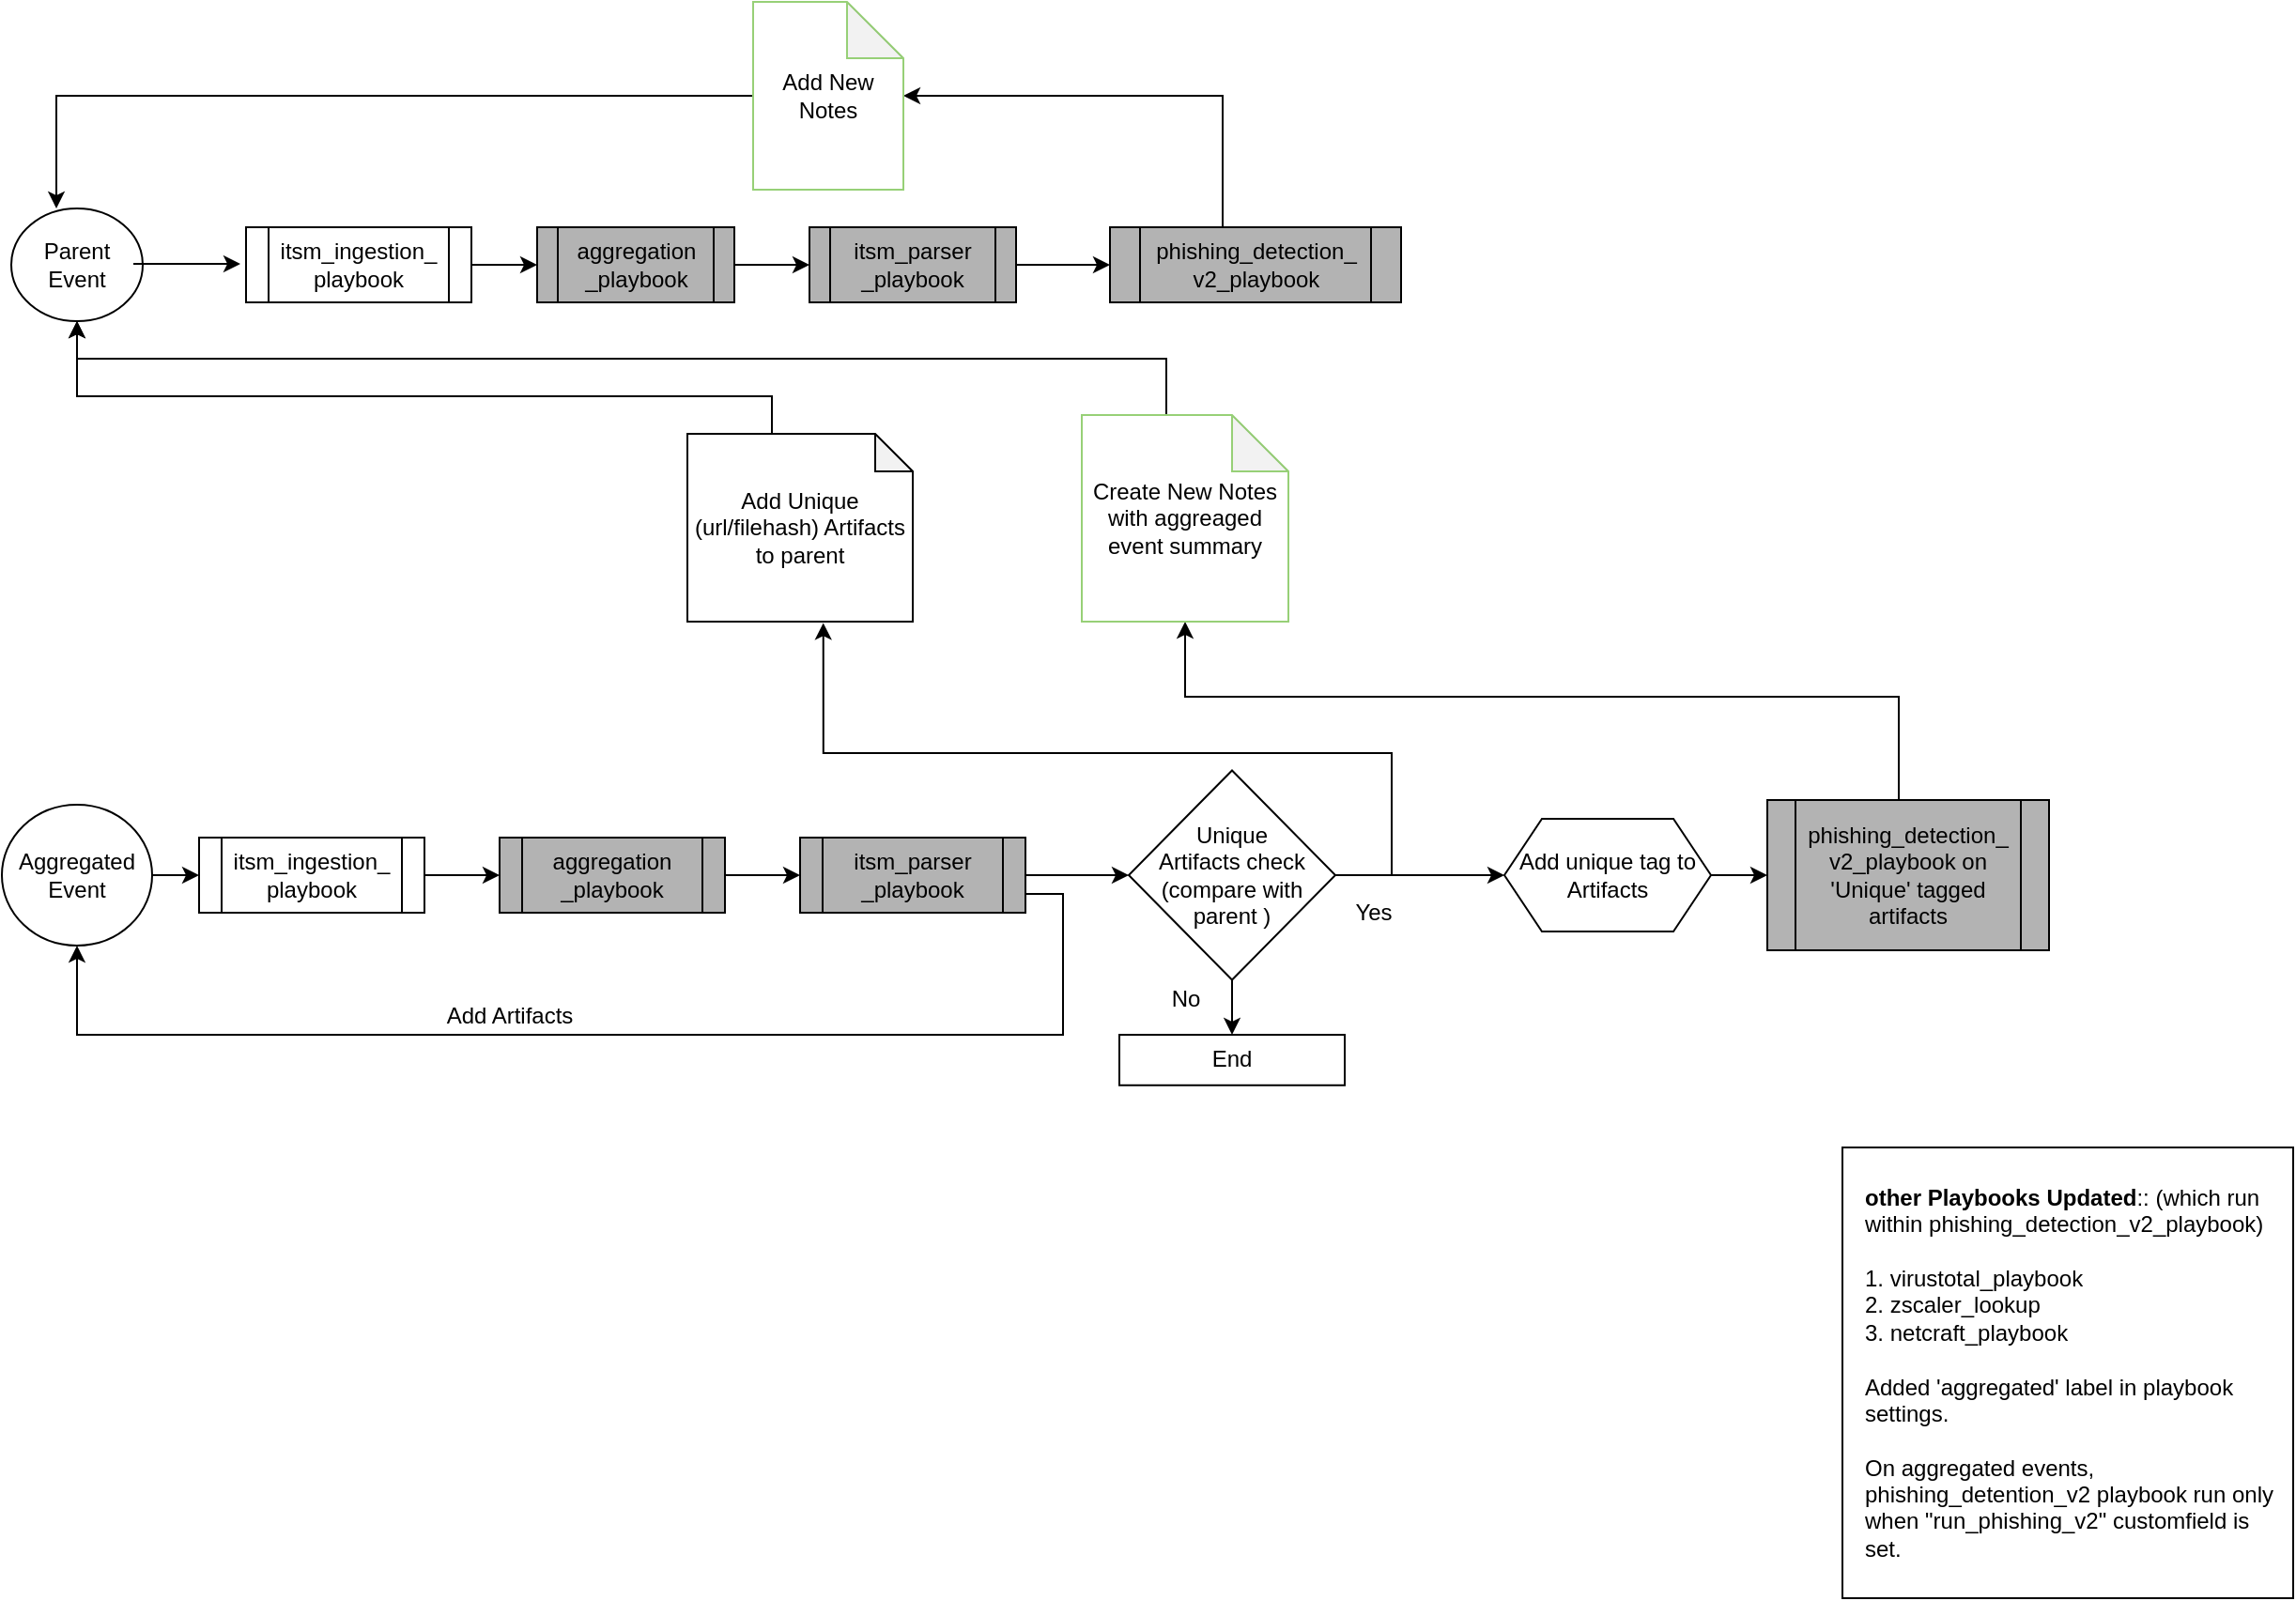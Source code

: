 <mxfile version="13.8.8" type="github" pages="2">
  <diagram id="gE42BKl88uLbt6vD5m_b" name="Aggregation Summary">
    <mxGraphModel dx="1234" dy="437" grid="1" gridSize="10" guides="1" tooltips="1" connect="1" arrows="1" fold="1" page="1" pageScale="1" pageWidth="850" pageHeight="1100" math="0" shadow="0">
      <root>
        <mxCell id="0" />
        <mxCell id="1" parent="0" />
        <mxCell id="b96Z--FaAQciaPmejpgh-1" value="Parent&lt;br&gt;Event" style="ellipse;whiteSpace=wrap;html=1;" parent="1" vertex="1">
          <mxGeometry x="25" y="150" width="70" height="60" as="geometry" />
        </mxCell>
        <mxCell id="b96Z--FaAQciaPmejpgh-4" value="" style="endArrow=classic;html=1;" parent="1" edge="1">
          <mxGeometry width="50" height="50" relative="1" as="geometry">
            <mxPoint x="90" y="179.5" as="sourcePoint" />
            <mxPoint x="147" y="179.5" as="targetPoint" />
            <Array as="points" />
          </mxGeometry>
        </mxCell>
        <mxCell id="b96Z--FaAQciaPmejpgh-12" style="edgeStyle=orthogonalEdgeStyle;rounded=0;orthogonalLoop=1;jettySize=auto;html=1;exitX=1;exitY=0.5;exitDx=0;exitDy=0;entryX=0;entryY=0.5;entryDx=0;entryDy=0;" parent="1" source="b96Z--FaAQciaPmejpgh-5" target="b96Z--FaAQciaPmejpgh-6" edge="1">
          <mxGeometry relative="1" as="geometry" />
        </mxCell>
        <mxCell id="b96Z--FaAQciaPmejpgh-5" value="itsm_ingestion_&lt;br&gt;playbook" style="shape=process;whiteSpace=wrap;html=1;backgroundOutline=1;" parent="1" vertex="1">
          <mxGeometry x="150" y="160" width="120" height="40" as="geometry" />
        </mxCell>
        <mxCell id="b96Z--FaAQciaPmejpgh-13" style="edgeStyle=orthogonalEdgeStyle;rounded=0;orthogonalLoop=1;jettySize=auto;html=1;entryX=0;entryY=0.5;entryDx=0;entryDy=0;" parent="1" source="b96Z--FaAQciaPmejpgh-6" target="b96Z--FaAQciaPmejpgh-7" edge="1">
          <mxGeometry relative="1" as="geometry" />
        </mxCell>
        <mxCell id="b96Z--FaAQciaPmejpgh-6" value="aggregation&lt;br&gt;_playbook" style="shape=process;whiteSpace=wrap;html=1;backgroundOutline=1;strokeWidth=1;fillColor=#B3B3B3;" parent="1" vertex="1">
          <mxGeometry x="305" y="160" width="105" height="40" as="geometry" />
        </mxCell>
        <mxCell id="b96Z--FaAQciaPmejpgh-16" style="edgeStyle=orthogonalEdgeStyle;rounded=0;orthogonalLoop=1;jettySize=auto;html=1;entryX=0;entryY=0.5;entryDx=0;entryDy=0;" parent="1" source="b96Z--FaAQciaPmejpgh-7" target="b96Z--FaAQciaPmejpgh-9" edge="1">
          <mxGeometry relative="1" as="geometry" />
        </mxCell>
        <mxCell id="b96Z--FaAQciaPmejpgh-7" value="itsm_parser&lt;br&gt;_playbook" style="shape=process;whiteSpace=wrap;html=1;backgroundOutline=1;fillColor=#B3B3B3;" parent="1" vertex="1">
          <mxGeometry x="450" y="160" width="110" height="40" as="geometry" />
        </mxCell>
        <mxCell id="b96Z--FaAQciaPmejpgh-33" value="" style="edgeStyle=orthogonalEdgeStyle;rounded=0;orthogonalLoop=1;jettySize=auto;html=1;" parent="1" source="b96Z--FaAQciaPmejpgh-9" target="b96Z--FaAQciaPmejpgh-32" edge="1">
          <mxGeometry relative="1" as="geometry">
            <Array as="points">
              <mxPoint x="670" y="90" />
            </Array>
          </mxGeometry>
        </mxCell>
        <mxCell id="b96Z--FaAQciaPmejpgh-9" value="phishing_detection_&lt;br&gt;v2_playbook" style="shape=process;whiteSpace=wrap;html=1;backgroundOutline=1;fillColor=#B3B3B3;" parent="1" vertex="1">
          <mxGeometry x="610" y="160" width="155" height="40" as="geometry" />
        </mxCell>
        <mxCell id="b96Z--FaAQciaPmejpgh-20" style="edgeStyle=orthogonalEdgeStyle;rounded=0;orthogonalLoop=1;jettySize=auto;html=1;" parent="1" source="b96Z--FaAQciaPmejpgh-19" target="b96Z--FaAQciaPmejpgh-21" edge="1">
          <mxGeometry relative="1" as="geometry">
            <mxPoint x="135" y="320" as="targetPoint" />
          </mxGeometry>
        </mxCell>
        <mxCell id="b96Z--FaAQciaPmejpgh-19" value="Aggregated&lt;br&gt;Event" style="ellipse;whiteSpace=wrap;html=1;" parent="1" vertex="1">
          <mxGeometry x="20" y="467.5" width="80" height="75" as="geometry" />
        </mxCell>
        <mxCell id="b96Z--FaAQciaPmejpgh-23" style="edgeStyle=orthogonalEdgeStyle;rounded=0;orthogonalLoop=1;jettySize=auto;html=1;entryX=0;entryY=0.5;entryDx=0;entryDy=0;" parent="1" source="b96Z--FaAQciaPmejpgh-21" target="b96Z--FaAQciaPmejpgh-22" edge="1">
          <mxGeometry relative="1" as="geometry">
            <mxPoint x="275" y="320" as="targetPoint" />
          </mxGeometry>
        </mxCell>
        <mxCell id="b96Z--FaAQciaPmejpgh-21" value="&lt;span&gt;itsm_ingestion_&lt;/span&gt;&lt;br&gt;&lt;span&gt;playbook&lt;/span&gt;" style="shape=process;whiteSpace=wrap;html=1;backgroundOutline=1;" parent="1" vertex="1">
          <mxGeometry x="125" y="485" width="120" height="40" as="geometry" />
        </mxCell>
        <mxCell id="b96Z--FaAQciaPmejpgh-24" style="edgeStyle=orthogonalEdgeStyle;rounded=0;orthogonalLoop=1;jettySize=auto;html=1;" parent="1" source="b96Z--FaAQciaPmejpgh-22" target="b96Z--FaAQciaPmejpgh-25" edge="1">
          <mxGeometry relative="1" as="geometry">
            <mxPoint x="445" y="320" as="targetPoint" />
          </mxGeometry>
        </mxCell>
        <mxCell id="b96Z--FaAQciaPmejpgh-22" value="aggregation&lt;br&gt;_playbook" style="shape=process;whiteSpace=wrap;html=1;backgroundOutline=1;fillColor=#B3B3B3;" parent="1" vertex="1">
          <mxGeometry x="285" y="485" width="120" height="40" as="geometry" />
        </mxCell>
        <mxCell id="b96Z--FaAQciaPmejpgh-48" style="edgeStyle=orthogonalEdgeStyle;rounded=0;orthogonalLoop=1;jettySize=auto;html=1;exitX=1;exitY=0.5;exitDx=0;exitDy=0;strokeColor=#000000;" parent="1" source="b96Z--FaAQciaPmejpgh-25" target="b96Z--FaAQciaPmejpgh-49" edge="1">
          <mxGeometry relative="1" as="geometry">
            <mxPoint x="585" y="450" as="targetPoint" />
          </mxGeometry>
        </mxCell>
        <mxCell id="b96Z--FaAQciaPmejpgh-67" style="edgeStyle=orthogonalEdgeStyle;rounded=0;orthogonalLoop=1;jettySize=auto;html=1;exitX=1;exitY=0.75;exitDx=0;exitDy=0;entryX=0.5;entryY=1;entryDx=0;entryDy=0;strokeColor=#000000;" parent="1" source="b96Z--FaAQciaPmejpgh-25" target="b96Z--FaAQciaPmejpgh-19" edge="1">
          <mxGeometry relative="1" as="geometry">
            <Array as="points">
              <mxPoint x="585" y="515" />
              <mxPoint x="585" y="590" />
              <mxPoint x="60" y="590" />
            </Array>
          </mxGeometry>
        </mxCell>
        <mxCell id="b96Z--FaAQciaPmejpgh-25" value="&lt;span&gt;itsm_parser&lt;/span&gt;&lt;br&gt;&lt;span&gt;_playbook&lt;/span&gt;" style="shape=process;whiteSpace=wrap;html=1;backgroundOutline=1;fillColor=#B3B3B3;" parent="1" vertex="1">
          <mxGeometry x="445" y="485" width="120" height="40" as="geometry" />
        </mxCell>
        <mxCell id="b96Z--FaAQciaPmejpgh-29" style="edgeStyle=orthogonalEdgeStyle;rounded=0;orthogonalLoop=1;jettySize=auto;html=1;exitX=1;exitY=0.5;exitDx=0;exitDy=0;" parent="1" source="b96Z--FaAQciaPmejpgh-27" target="b96Z--FaAQciaPmejpgh-30" edge="1">
          <mxGeometry relative="1" as="geometry">
            <mxPoint x="605" y="360" as="targetPoint" />
            <Array as="points">
              <mxPoint x="1110" y="500" />
              <mxPoint x="1030" y="500" />
              <mxPoint x="1030" y="410" />
              <mxPoint x="650" y="410" />
            </Array>
          </mxGeometry>
        </mxCell>
        <mxCell id="b96Z--FaAQciaPmejpgh-27" value="&lt;span&gt;phishing_detection_&lt;/span&gt;&lt;br&gt;&lt;span&gt;v2_playbook on &#39;Unique&#39; tagged artifacts&lt;/span&gt;" style="shape=process;whiteSpace=wrap;html=1;backgroundOutline=1;fillColor=#B3B3B3;" parent="1" vertex="1">
          <mxGeometry x="960" y="465" width="150" height="80" as="geometry" />
        </mxCell>
        <mxCell id="b96Z--FaAQciaPmejpgh-31" style="edgeStyle=orthogonalEdgeStyle;rounded=0;orthogonalLoop=1;jettySize=auto;html=1;" parent="1" source="b96Z--FaAQciaPmejpgh-30" target="b96Z--FaAQciaPmejpgh-1" edge="1">
          <mxGeometry relative="1" as="geometry">
            <Array as="points">
              <mxPoint x="640" y="230" />
              <mxPoint x="60" y="230" />
            </Array>
          </mxGeometry>
        </mxCell>
        <mxCell id="b96Z--FaAQciaPmejpgh-30" value="Create New Notes with aggreaged event summary" style="shape=note;whiteSpace=wrap;html=1;backgroundOutline=1;darkOpacity=0.05;fillColor=#FFFFFF;strokeColor=#97D077;" parent="1" vertex="1">
          <mxGeometry x="595" y="260" width="110" height="110" as="geometry" />
        </mxCell>
        <mxCell id="b96Z--FaAQciaPmejpgh-35" value="" style="edgeStyle=orthogonalEdgeStyle;rounded=0;orthogonalLoop=1;jettySize=auto;html=1;entryX=0.343;entryY=0;entryDx=0;entryDy=0;entryPerimeter=0;" parent="1" source="b96Z--FaAQciaPmejpgh-32" target="b96Z--FaAQciaPmejpgh-1" edge="1">
          <mxGeometry relative="1" as="geometry" />
        </mxCell>
        <mxCell id="b96Z--FaAQciaPmejpgh-32" value="Add New Notes" style="shape=note;whiteSpace=wrap;html=1;backgroundOutline=1;darkOpacity=0.05;strokeColor=#97D077;" parent="1" vertex="1">
          <mxGeometry x="420" y="40" width="80" height="100" as="geometry" />
        </mxCell>
        <mxCell id="b96Z--FaAQciaPmejpgh-39" style="edgeStyle=orthogonalEdgeStyle;rounded=0;orthogonalLoop=1;jettySize=auto;html=1;entryX=0.5;entryY=1;entryDx=0;entryDy=0;" parent="1" source="b96Z--FaAQciaPmejpgh-36" target="b96Z--FaAQciaPmejpgh-1" edge="1">
          <mxGeometry relative="1" as="geometry">
            <Array as="points">
              <mxPoint x="430" y="250" />
              <mxPoint x="60" y="250" />
            </Array>
          </mxGeometry>
        </mxCell>
        <mxCell id="b96Z--FaAQciaPmejpgh-36" value="Add Unique (url/filehash) Artifacts to parent" style="shape=note;whiteSpace=wrap;html=1;backgroundOutline=1;darkOpacity=0.05;size=20;" parent="1" vertex="1">
          <mxGeometry x="385" y="270" width="120" height="100" as="geometry" />
        </mxCell>
        <mxCell id="b96Z--FaAQciaPmejpgh-54" value="" style="edgeStyle=orthogonalEdgeStyle;rounded=0;orthogonalLoop=1;jettySize=auto;html=1;" parent="1" source="b96Z--FaAQciaPmejpgh-49" target="b96Z--FaAQciaPmejpgh-53" edge="1">
          <mxGeometry relative="1" as="geometry" />
        </mxCell>
        <mxCell id="b96Z--FaAQciaPmejpgh-61" value="" style="edgeStyle=orthogonalEdgeStyle;rounded=0;orthogonalLoop=1;jettySize=auto;html=1;strokeColor=#000000;entryX=0.603;entryY=1.007;entryDx=0;entryDy=0;entryPerimeter=0;" parent="1" source="b96Z--FaAQciaPmejpgh-49" target="b96Z--FaAQciaPmejpgh-36" edge="1">
          <mxGeometry relative="1" as="geometry">
            <Array as="points">
              <mxPoint x="760" y="505" />
              <mxPoint x="760" y="440" />
              <mxPoint x="457" y="440" />
            </Array>
          </mxGeometry>
        </mxCell>
        <mxCell id="b96Z--FaAQciaPmejpgh-65" style="edgeStyle=orthogonalEdgeStyle;rounded=0;orthogonalLoop=1;jettySize=auto;html=1;exitX=1;exitY=0.5;exitDx=0;exitDy=0;entryX=0;entryY=0.5;entryDx=0;entryDy=0;strokeColor=#000000;" parent="1" source="b96Z--FaAQciaPmejpgh-49" target="b96Z--FaAQciaPmejpgh-56" edge="1">
          <mxGeometry relative="1" as="geometry" />
        </mxCell>
        <mxCell id="b96Z--FaAQciaPmejpgh-49" value="Unique &lt;br&gt;Artifacts check&lt;br&gt;(compare with parent )" style="rhombus;whiteSpace=wrap;html=1;" parent="1" vertex="1">
          <mxGeometry x="620" y="449.22" width="110" height="111.56" as="geometry" />
        </mxCell>
        <mxCell id="b96Z--FaAQciaPmejpgh-52" value="Yes" style="text;html=1;align=center;verticalAlign=middle;resizable=0;points=[];autosize=1;" parent="1" vertex="1">
          <mxGeometry x="735" y="515" width="30" height="20" as="geometry" />
        </mxCell>
        <mxCell id="b96Z--FaAQciaPmejpgh-53" value="End" style="whiteSpace=wrap;html=1;" parent="1" vertex="1">
          <mxGeometry x="615" y="590" width="120" height="26.88" as="geometry" />
        </mxCell>
        <mxCell id="b96Z--FaAQciaPmejpgh-55" value="No" style="text;html=1;align=center;verticalAlign=middle;resizable=0;points=[];autosize=1;" parent="1" vertex="1">
          <mxGeometry x="635" y="560.78" width="30" height="20" as="geometry" />
        </mxCell>
        <mxCell id="b96Z--FaAQciaPmejpgh-57" style="edgeStyle=orthogonalEdgeStyle;rounded=0;orthogonalLoop=1;jettySize=auto;html=1;entryX=0;entryY=0.5;entryDx=0;entryDy=0;strokeColor=#000000;" parent="1" source="b96Z--FaAQciaPmejpgh-56" target="b96Z--FaAQciaPmejpgh-27" edge="1">
          <mxGeometry relative="1" as="geometry" />
        </mxCell>
        <mxCell id="b96Z--FaAQciaPmejpgh-56" value="Add unique tag to Artifacts" style="shape=hexagon;perimeter=hexagonPerimeter2;whiteSpace=wrap;html=1;fixedSize=1;" parent="1" vertex="1">
          <mxGeometry x="820" y="475" width="110" height="60" as="geometry" />
        </mxCell>
        <mxCell id="b96Z--FaAQciaPmejpgh-68" value="Add Artifacts" style="text;html=1;align=center;verticalAlign=middle;resizable=0;points=[];autosize=1;" parent="1" vertex="1">
          <mxGeometry x="250" y="570" width="80" height="20" as="geometry" />
        </mxCell>
        <mxCell id="fnr5mTM9cUQArctGiF-l-1" value="&lt;b&gt;other Playbooks Updated&lt;/b&gt;:: (which run within phishing_detection_v2_playbook)&lt;br&gt;&lt;br&gt;1. virustotal_playbook&lt;br&gt;2. zscaler_lookup&lt;br&gt;3. netcraft_playbook&lt;br&gt;&lt;br&gt;&lt;span&gt;Added &#39;aggregated&#39; label in playbook settings.&lt;/span&gt;&lt;br&gt;&lt;br&gt;&lt;span&gt;On aggregated events, phishing_detention_v2 playbook run only when &quot;run_phishing_v2&quot; customfield is set.&amp;nbsp;&lt;/span&gt;" style="whiteSpace=wrap;html=1;aspect=fixed;align=left;spacingTop=0;spacingLeft=10;" vertex="1" parent="1">
          <mxGeometry x="1000" y="650" width="240" height="240" as="geometry" />
        </mxCell>
      </root>
    </mxGraphModel>
  </diagram>
  <diagram id="kWyBnaxBHq6z5zCMUona" name="Summary Object">
    <mxGraphModel dx="994" dy="437" grid="1" gridSize="10" guides="1" tooltips="1" connect="1" arrows="1" fold="1" page="1" pageScale="1" pageWidth="850" pageHeight="1100" math="0" shadow="0">
      <root>
        <mxCell id="Uzh9qxh1pEm_OjEc7MrS-0" />
        <mxCell id="Uzh9qxh1pEm_OjEc7MrS-1" parent="Uzh9qxh1pEm_OjEc7MrS-0" />
        <mxCell id="9FdUsDpdbuUubvHddjhA-1" value="" style="dashed=0;outlineConnect=0;html=1;align=center;labelPosition=center;verticalLabelPosition=bottom;verticalAlign=top;shape=mxgraph.weblogos.json_2;strokeColor=#97D077;strokeWidth=1;fillColor=#FFFFFF;" parent="Uzh9qxh1pEm_OjEc7MrS-1" vertex="1">
          <mxGeometry x="90" y="60" width="80.4" height="25.2" as="geometry" />
        </mxCell>
        <mxCell id="4Nl-ElpUadaNBDXM-pfR-3" style="edgeStyle=orthogonalEdgeStyle;rounded=0;orthogonalLoop=1;jettySize=auto;html=1;exitX=1;exitY=0.5;exitDx=0;exitDy=0;strokeColor=#000000;" parent="Uzh9qxh1pEm_OjEc7MrS-1" source="4Nl-ElpUadaNBDXM-pfR-0" target="4Nl-ElpUadaNBDXM-pfR-4" edge="1">
          <mxGeometry relative="1" as="geometry">
            <mxPoint x="400" y="235" as="targetPoint" />
          </mxGeometry>
        </mxCell>
        <mxCell id="4Nl-ElpUadaNBDXM-pfR-0" value="{&lt;br&gt;&lt;br&gt;&quot;phishing_summary&quot;: {&lt;br&gt;&amp;nbsp; &amp;nbsp; &amp;nbsp;&quot;heading&quot;: &quot;&quot;,&lt;br&gt;&amp;nbsp; &amp;nbsp; &amp;nbsp;&quot;header_info&quot;: &quot;&quot;,&lt;br&gt;&amp;nbsp; &amp;nbsp; &amp;nbsp;&quot;urls&quot;:&quot;&quot;,&lt;br&gt;&amp;nbsp; &amp;nbsp; &amp;nbsp;&quot;attachments&quot;: &quot;&quot;&lt;br&gt;},&lt;br&gt;&lt;br&gt;aggregated_events: {&lt;br&gt;&amp;nbsp; &amp;nbsp;16161: {},&lt;br&gt;&amp;nbsp; &amp;nbsp;16162: {},&amp;nbsp;&lt;br&gt;&amp;nbsp; &amp;nbsp;16163: {}&amp;nbsp; &amp;nbsp;&lt;br&gt;&amp;nbsp;}&lt;br&gt;}" style="whiteSpace=wrap;html=1;aspect=fixed;strokeColor=#97D077;strokeWidth=1;fillColor=#FFFFFF;align=left;spacingLeft=14;" parent="Uzh9qxh1pEm_OjEc7MrS-1" vertex="1">
          <mxGeometry x="60" y="100" width="270" height="270" as="geometry" />
        </mxCell>
        <mxCell id="4Nl-ElpUadaNBDXM-pfR-2" value="On parent&amp;nbsp; container object &lt;br&gt;data will stored and aggregated data will be created &lt;br&gt;only if it found unique artifacts found in the event" style="text;html=1;align=center;verticalAlign=middle;resizable=0;points=[];autosize=1;" parent="Uzh9qxh1pEm_OjEc7MrS-1" vertex="1">
          <mxGeometry x="190" y="30.0" width="290" height="50" as="geometry" />
        </mxCell>
        <mxCell id="4Nl-ElpUadaNBDXM-pfR-4" value="Create Markup &lt;br&gt;notes&amp;nbsp;" style="shape=note;whiteSpace=wrap;html=1;backgroundOutline=1;darkOpacity=0.05;" parent="Uzh9qxh1pEm_OjEc7MrS-1" vertex="1">
          <mxGeometry x="430" y="182.5" width="120" height="105" as="geometry" />
        </mxCell>
        <mxCell id="eevsJihTxQqJfoY1fchV-0" value="&lt;font style=&quot;font-size: 15px&quot;&gt;phantom.update(container,{&#39;data&#39;: summary_object})&lt;/font&gt;" style="whiteSpace=wrap;html=1;align=center;strokeColor=#FFFFFF;" vertex="1" parent="Uzh9qxh1pEm_OjEc7MrS-1">
          <mxGeometry x="190" y="420" width="370" height="40" as="geometry" />
        </mxCell>
      </root>
    </mxGraphModel>
  </diagram>
</mxfile>
